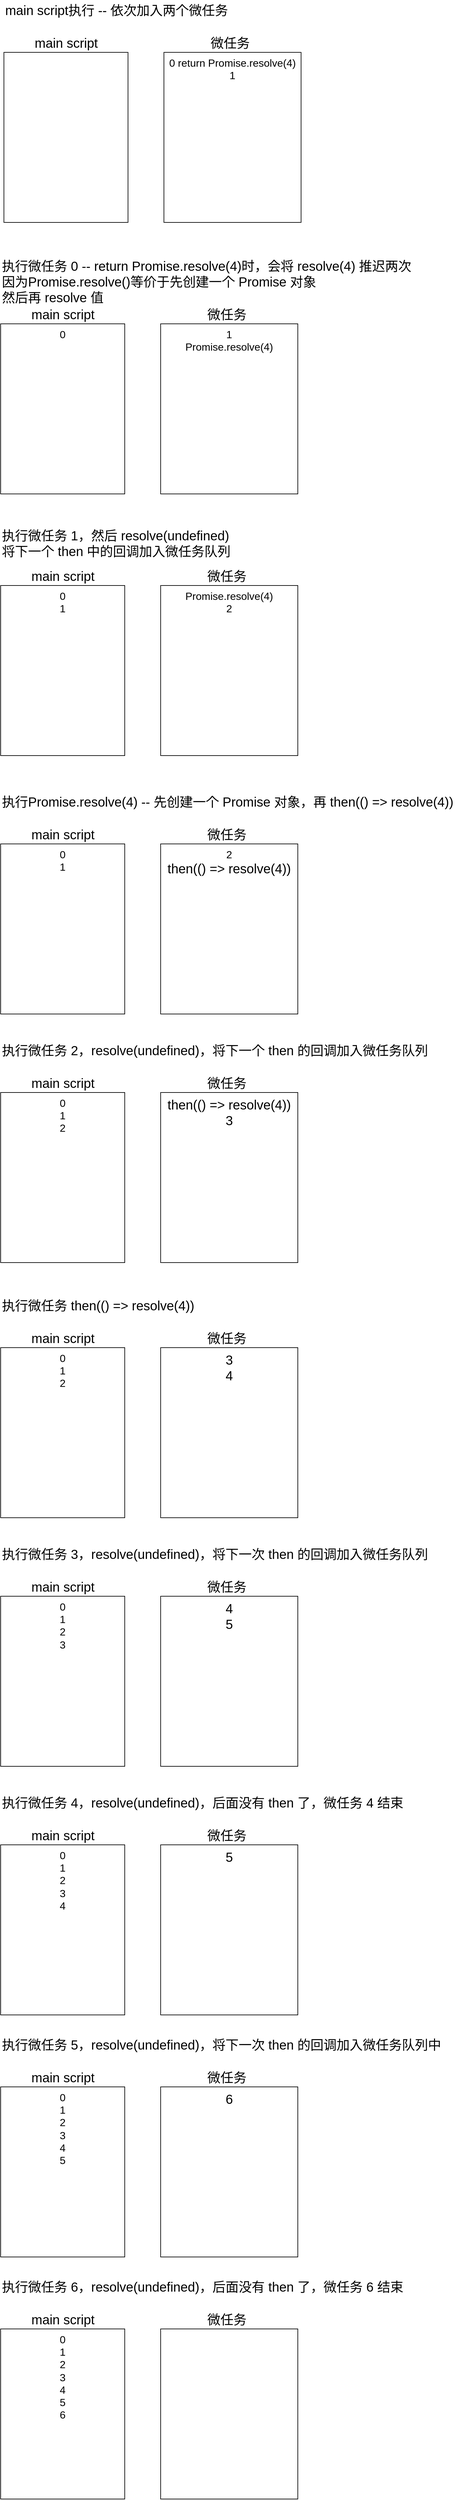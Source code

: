 <mxfile>
    <diagram id="UndoJqYA9WIT1R29rmnT" name="第 1 页">
        <mxGraphModel dx="810" dy="1023" grid="1" gridSize="10" guides="1" tooltips="1" connect="1" arrows="1" fold="1" page="1" pageScale="1" pageWidth="827" pageHeight="1169" math="0" shadow="0">
            <root>
                <mxCell id="0"/>
                <mxCell id="1" parent="0"/>
                <mxCell id="2" value="" style="group" parent="1" vertex="1" connectable="0">
                    <mxGeometry x="280" y="150" width="210" height="290" as="geometry"/>
                </mxCell>
                <mxCell id="3" value="0 return Promise.resolve(4)&lt;br&gt;1" style="rounded=0;whiteSpace=wrap;html=1;verticalAlign=top;fontSize=16;" parent="2" vertex="1">
                    <mxGeometry y="30" width="210.0" height="260" as="geometry"/>
                </mxCell>
                <mxCell id="4" value="微任务" style="text;html=1;align=center;verticalAlign=middle;resizable=0;points=[];autosize=1;strokeColor=none;fillColor=none;fontSize=20;" parent="2" vertex="1">
                    <mxGeometry x="60.789" width="80" height="30" as="geometry"/>
                </mxCell>
                <mxCell id="5" value="" style="group" parent="1" vertex="1" connectable="0">
                    <mxGeometry x="35" y="150" width="190" height="290" as="geometry"/>
                </mxCell>
                <mxCell id="6" value="" style="rounded=0;whiteSpace=wrap;html=1;verticalAlign=top;fontSize=16;" parent="5" vertex="1">
                    <mxGeometry y="30" width="190" height="260" as="geometry"/>
                </mxCell>
                <mxCell id="7" value="main script" style="text;html=1;align=center;verticalAlign=middle;resizable=0;points=[];autosize=1;strokeColor=none;fillColor=none;fontSize=20;" parent="5" vertex="1">
                    <mxGeometry x="40" width="110" height="30" as="geometry"/>
                </mxCell>
                <mxCell id="8" value="main script执行 -- 依次加入两个微任务" style="text;html=1;align=left;verticalAlign=middle;resizable=0;points=[];autosize=1;strokeColor=none;fillColor=none;fontSize=20;" parent="1" vertex="1">
                    <mxGeometry x="35" y="100" width="360" height="30" as="geometry"/>
                </mxCell>
                <mxCell id="9" value="" style="group" vertex="1" connectable="0" parent="1">
                    <mxGeometry x="275" y="565" width="465" height="3045" as="geometry"/>
                </mxCell>
                <mxCell id="10" value="1&lt;br&gt;Promise.resolve(4)" style="rounded=0;whiteSpace=wrap;html=1;verticalAlign=top;fontSize=16;" vertex="1" parent="9">
                    <mxGeometry y="30" width="210.0" height="260" as="geometry"/>
                </mxCell>
                <mxCell id="11" value="微任务" style="text;html=1;align=center;verticalAlign=middle;resizable=0;points=[];autosize=1;strokeColor=none;fillColor=none;fontSize=20;" vertex="1" parent="9">
                    <mxGeometry x="60.789" width="80" height="30" as="geometry"/>
                </mxCell>
                <mxCell id="16" value="" style="group" vertex="1" connectable="0" parent="9">
                    <mxGeometry y="400" width="210" height="290" as="geometry"/>
                </mxCell>
                <mxCell id="17" value="Promise.resolve(4)&lt;br&gt;2" style="rounded=0;whiteSpace=wrap;html=1;verticalAlign=top;fontSize=16;" vertex="1" parent="16">
                    <mxGeometry y="30" width="210.0" height="260" as="geometry"/>
                </mxCell>
                <mxCell id="18" value="微任务" style="text;html=1;align=center;verticalAlign=middle;resizable=0;points=[];autosize=1;strokeColor=none;fillColor=none;fontSize=20;" vertex="1" parent="16">
                    <mxGeometry x="60.789" width="80" height="30" as="geometry"/>
                </mxCell>
                <mxCell id="19" value="" style="group" vertex="1" connectable="0" parent="9">
                    <mxGeometry x="-245" y="400" width="190" height="290" as="geometry"/>
                </mxCell>
                <mxCell id="20" value="0&lt;br&gt;1" style="rounded=0;whiteSpace=wrap;html=1;verticalAlign=top;fontSize=16;" vertex="1" parent="19">
                    <mxGeometry y="30" width="190" height="260" as="geometry"/>
                </mxCell>
                <mxCell id="21" value="main script" style="text;html=1;align=center;verticalAlign=middle;resizable=0;points=[];autosize=1;strokeColor=none;fillColor=none;fontSize=20;" vertex="1" parent="19">
                    <mxGeometry x="40" width="110" height="30" as="geometry"/>
                </mxCell>
                <mxCell id="22" value="执行微任务 1，然后 resolve(undefined)&lt;br&gt;将下一个 then 中的回调加入微任务队列" style="text;html=1;align=left;verticalAlign=middle;resizable=0;points=[];autosize=1;strokeColor=none;fillColor=none;fontSize=20;" vertex="1" parent="9">
                    <mxGeometry x="-245" y="340" width="370" height="50" as="geometry"/>
                </mxCell>
                <mxCell id="23" value="" style="group" vertex="1" connectable="0" parent="9">
                    <mxGeometry y="795" width="210" height="290" as="geometry"/>
                </mxCell>
                <mxCell id="24" value="2&lt;br&gt;&lt;span style=&quot;font-size: 20px ; text-align: left&quot;&gt;then(() =&amp;gt; resolve(4))&lt;/span&gt;" style="rounded=0;whiteSpace=wrap;html=1;verticalAlign=top;fontSize=16;" vertex="1" parent="23">
                    <mxGeometry y="30" width="210.0" height="260" as="geometry"/>
                </mxCell>
                <mxCell id="25" value="微任务" style="text;html=1;align=center;verticalAlign=middle;resizable=0;points=[];autosize=1;strokeColor=none;fillColor=none;fontSize=20;" vertex="1" parent="23">
                    <mxGeometry x="60.789" width="80" height="30" as="geometry"/>
                </mxCell>
                <mxCell id="26" value="" style="group" vertex="1" connectable="0" parent="9">
                    <mxGeometry x="-245" y="795" width="190" height="290" as="geometry"/>
                </mxCell>
                <mxCell id="27" value="0&lt;br&gt;1" style="rounded=0;whiteSpace=wrap;html=1;verticalAlign=top;fontSize=16;" vertex="1" parent="26">
                    <mxGeometry y="30" width="190" height="260" as="geometry"/>
                </mxCell>
                <mxCell id="28" value="main script" style="text;html=1;align=center;verticalAlign=middle;resizable=0;points=[];autosize=1;strokeColor=none;fillColor=none;fontSize=20;" vertex="1" parent="26">
                    <mxGeometry x="40" width="110" height="30" as="geometry"/>
                </mxCell>
                <mxCell id="29" value="执行Promise.resolve(4) -- 先创建一个 Promise 对象，再 then(() =&amp;gt; resolve(4))" style="text;html=1;align=left;verticalAlign=middle;resizable=0;points=[];autosize=1;strokeColor=none;fillColor=none;fontSize=20;" vertex="1" parent="9">
                    <mxGeometry x="-245" y="745" width="710" height="30" as="geometry"/>
                </mxCell>
                <mxCell id="30" value="" style="group" vertex="1" connectable="0" parent="9">
                    <mxGeometry y="1175" width="210" height="290" as="geometry"/>
                </mxCell>
                <mxCell id="31" value="&lt;span style=&quot;font-size: 20px ; text-align: left&quot;&gt;then(() =&amp;gt; resolve(4))&lt;br&gt;3&lt;br&gt;&lt;/span&gt;" style="rounded=0;whiteSpace=wrap;html=1;verticalAlign=top;fontSize=16;" vertex="1" parent="30">
                    <mxGeometry y="30" width="210.0" height="260" as="geometry"/>
                </mxCell>
                <mxCell id="32" value="微任务" style="text;html=1;align=center;verticalAlign=middle;resizable=0;points=[];autosize=1;strokeColor=none;fillColor=none;fontSize=20;" vertex="1" parent="30">
                    <mxGeometry x="60.789" width="80" height="30" as="geometry"/>
                </mxCell>
                <mxCell id="33" value="" style="group" vertex="1" connectable="0" parent="9">
                    <mxGeometry x="-245" y="1175" width="190" height="290" as="geometry"/>
                </mxCell>
                <mxCell id="34" value="0&lt;br&gt;1&lt;br&gt;2" style="rounded=0;whiteSpace=wrap;html=1;verticalAlign=top;fontSize=16;" vertex="1" parent="33">
                    <mxGeometry y="30" width="190" height="260" as="geometry"/>
                </mxCell>
                <mxCell id="35" value="main script" style="text;html=1;align=center;verticalAlign=middle;resizable=0;points=[];autosize=1;strokeColor=none;fillColor=none;fontSize=20;" vertex="1" parent="33">
                    <mxGeometry x="40" width="110" height="30" as="geometry"/>
                </mxCell>
                <mxCell id="36" value="执行微任务 2，resolve(undefined)，将下一个 then 的回调加入微任务队列" style="text;html=1;align=left;verticalAlign=middle;resizable=0;points=[];autosize=1;strokeColor=none;fillColor=none;fontSize=20;" vertex="1" parent="9">
                    <mxGeometry x="-245" y="1125" width="670" height="30" as="geometry"/>
                </mxCell>
                <mxCell id="37" value="" style="group" vertex="1" connectable="0" parent="9">
                    <mxGeometry y="1565" width="210" height="290" as="geometry"/>
                </mxCell>
                <mxCell id="38" value="&lt;span style=&quot;font-size: 20px ; text-align: left&quot;&gt;3&lt;br&gt;4&lt;br&gt;&lt;/span&gt;" style="rounded=0;whiteSpace=wrap;html=1;verticalAlign=top;fontSize=16;" vertex="1" parent="37">
                    <mxGeometry y="30" width="210.0" height="260" as="geometry"/>
                </mxCell>
                <mxCell id="39" value="微任务" style="text;html=1;align=center;verticalAlign=middle;resizable=0;points=[];autosize=1;strokeColor=none;fillColor=none;fontSize=20;" vertex="1" parent="37">
                    <mxGeometry x="60.789" width="80" height="30" as="geometry"/>
                </mxCell>
                <mxCell id="40" value="" style="group" vertex="1" connectable="0" parent="9">
                    <mxGeometry x="-245" y="1565" width="190" height="290" as="geometry"/>
                </mxCell>
                <mxCell id="41" value="0&lt;br&gt;1&lt;br&gt;2" style="rounded=0;whiteSpace=wrap;html=1;verticalAlign=top;fontSize=16;" vertex="1" parent="40">
                    <mxGeometry y="30" width="190" height="260" as="geometry"/>
                </mxCell>
                <mxCell id="42" value="main script" style="text;html=1;align=center;verticalAlign=middle;resizable=0;points=[];autosize=1;strokeColor=none;fillColor=none;fontSize=20;" vertex="1" parent="40">
                    <mxGeometry x="40" width="110" height="30" as="geometry"/>
                </mxCell>
                <mxCell id="43" value="执行微任务 then(() =&amp;gt; resolve(4))" style="text;html=1;align=left;verticalAlign=middle;resizable=0;points=[];autosize=1;strokeColor=none;fillColor=none;fontSize=20;" vertex="1" parent="9">
                    <mxGeometry x="-245" y="1515" width="310" height="30" as="geometry"/>
                </mxCell>
                <mxCell id="44" value="" style="group" vertex="1" connectable="0" parent="9">
                    <mxGeometry y="1945" width="210" height="290" as="geometry"/>
                </mxCell>
                <mxCell id="45" value="&lt;span style=&quot;font-size: 20px ; text-align: left&quot;&gt;4&lt;br&gt;5&lt;br&gt;&lt;/span&gt;" style="rounded=0;whiteSpace=wrap;html=1;verticalAlign=top;fontSize=16;" vertex="1" parent="44">
                    <mxGeometry y="30" width="210.0" height="260" as="geometry"/>
                </mxCell>
                <mxCell id="46" value="微任务" style="text;html=1;align=center;verticalAlign=middle;resizable=0;points=[];autosize=1;strokeColor=none;fillColor=none;fontSize=20;" vertex="1" parent="44">
                    <mxGeometry x="60.789" width="80" height="30" as="geometry"/>
                </mxCell>
                <mxCell id="47" value="" style="group" vertex="1" connectable="0" parent="9">
                    <mxGeometry x="-245" y="1945" width="190" height="290" as="geometry"/>
                </mxCell>
                <mxCell id="48" value="0&lt;br&gt;1&lt;br&gt;2&lt;br&gt;3" style="rounded=0;whiteSpace=wrap;html=1;verticalAlign=top;fontSize=16;" vertex="1" parent="47">
                    <mxGeometry y="30" width="190" height="260" as="geometry"/>
                </mxCell>
                <mxCell id="49" value="main script" style="text;html=1;align=center;verticalAlign=middle;resizable=0;points=[];autosize=1;strokeColor=none;fillColor=none;fontSize=20;" vertex="1" parent="47">
                    <mxGeometry x="40" width="110" height="30" as="geometry"/>
                </mxCell>
                <mxCell id="50" value="执行微任务 3，resolve(undefined)，将下一次 then 的回调加入微任务队列" style="text;html=1;align=left;verticalAlign=middle;resizable=0;points=[];autosize=1;strokeColor=none;fillColor=none;fontSize=20;" vertex="1" parent="9">
                    <mxGeometry x="-245" y="1895" width="670" height="30" as="geometry"/>
                </mxCell>
                <mxCell id="51" value="" style="group" vertex="1" connectable="0" parent="9">
                    <mxGeometry y="2325" width="210" height="290" as="geometry"/>
                </mxCell>
                <mxCell id="52" value="&lt;span style=&quot;font-size: 20px ; text-align: left&quot;&gt;5&lt;br&gt;&lt;/span&gt;" style="rounded=0;whiteSpace=wrap;html=1;verticalAlign=top;fontSize=16;" vertex="1" parent="51">
                    <mxGeometry y="30" width="210.0" height="260" as="geometry"/>
                </mxCell>
                <mxCell id="53" value="微任务" style="text;html=1;align=center;verticalAlign=middle;resizable=0;points=[];autosize=1;strokeColor=none;fillColor=none;fontSize=20;" vertex="1" parent="51">
                    <mxGeometry x="60.789" width="80" height="30" as="geometry"/>
                </mxCell>
                <mxCell id="54" value="" style="group" vertex="1" connectable="0" parent="9">
                    <mxGeometry x="-245" y="2325" width="190" height="290" as="geometry"/>
                </mxCell>
                <mxCell id="55" value="0&lt;br&gt;1&lt;br&gt;2&lt;br&gt;3&lt;br&gt;4" style="rounded=0;whiteSpace=wrap;html=1;verticalAlign=top;fontSize=16;" vertex="1" parent="54">
                    <mxGeometry y="30" width="190" height="260" as="geometry"/>
                </mxCell>
                <mxCell id="56" value="main script" style="text;html=1;align=center;verticalAlign=middle;resizable=0;points=[];autosize=1;strokeColor=none;fillColor=none;fontSize=20;" vertex="1" parent="54">
                    <mxGeometry x="40" width="110" height="30" as="geometry"/>
                </mxCell>
                <mxCell id="57" value="执行微任务 4，resolve(undefined)，后面没有 then 了，微任务 4 结束" style="text;html=1;align=left;verticalAlign=middle;resizable=0;points=[];autosize=1;strokeColor=none;fillColor=none;fontSize=20;" vertex="1" parent="9">
                    <mxGeometry x="-245" y="2275" width="630" height="30" as="geometry"/>
                </mxCell>
                <mxCell id="58" value="" style="group" vertex="1" connectable="0" parent="9">
                    <mxGeometry y="2695" width="210" height="290" as="geometry"/>
                </mxCell>
                <mxCell id="59" value="&lt;span style=&quot;font-size: 20px ; text-align: left&quot;&gt;6&lt;br&gt;&lt;/span&gt;" style="rounded=0;whiteSpace=wrap;html=1;verticalAlign=top;fontSize=16;" vertex="1" parent="58">
                    <mxGeometry y="30" width="210.0" height="260" as="geometry"/>
                </mxCell>
                <mxCell id="60" value="微任务" style="text;html=1;align=center;verticalAlign=middle;resizable=0;points=[];autosize=1;strokeColor=none;fillColor=none;fontSize=20;" vertex="1" parent="58">
                    <mxGeometry x="60.789" width="80" height="30" as="geometry"/>
                </mxCell>
                <mxCell id="61" value="" style="group" vertex="1" connectable="0" parent="9">
                    <mxGeometry x="-245" y="2695" width="190" height="290" as="geometry"/>
                </mxCell>
                <mxCell id="62" value="0&lt;br&gt;1&lt;br&gt;2&lt;br&gt;3&lt;br&gt;4&lt;br&gt;5" style="rounded=0;whiteSpace=wrap;html=1;verticalAlign=top;fontSize=16;" vertex="1" parent="61">
                    <mxGeometry y="30" width="190" height="260" as="geometry"/>
                </mxCell>
                <mxCell id="63" value="main script" style="text;html=1;align=center;verticalAlign=middle;resizable=0;points=[];autosize=1;strokeColor=none;fillColor=none;fontSize=20;" vertex="1" parent="61">
                    <mxGeometry x="40" width="110" height="30" as="geometry"/>
                </mxCell>
                <mxCell id="64" value="执行微任务 5，resolve(undefined)，将下一次 then 的回调加入微任务队列中" style="text;html=1;align=left;verticalAlign=middle;resizable=0;points=[];autosize=1;strokeColor=none;fillColor=none;fontSize=20;" vertex="1" parent="9">
                    <mxGeometry x="-245" y="2645" width="690" height="30" as="geometry"/>
                </mxCell>
                <mxCell id="65" value="" style="group" vertex="1" connectable="0" parent="9">
                    <mxGeometry y="3065" width="210" height="290" as="geometry"/>
                </mxCell>
                <mxCell id="66" value="&lt;span style=&quot;font-size: 20px ; text-align: left&quot;&gt;&lt;br&gt;&lt;/span&gt;" style="rounded=0;whiteSpace=wrap;html=1;verticalAlign=top;fontSize=16;" vertex="1" parent="65">
                    <mxGeometry y="30" width="210.0" height="260" as="geometry"/>
                </mxCell>
                <mxCell id="67" value="微任务" style="text;html=1;align=center;verticalAlign=middle;resizable=0;points=[];autosize=1;strokeColor=none;fillColor=none;fontSize=20;" vertex="1" parent="65">
                    <mxGeometry x="60.789" width="80" height="30" as="geometry"/>
                </mxCell>
                <mxCell id="68" value="" style="group" vertex="1" connectable="0" parent="9">
                    <mxGeometry x="-245" y="3065" width="190" height="290" as="geometry"/>
                </mxCell>
                <mxCell id="69" value="0&lt;br&gt;1&lt;br&gt;2&lt;br&gt;3&lt;br&gt;4&lt;br&gt;5&lt;br&gt;6" style="rounded=0;whiteSpace=wrap;html=1;verticalAlign=top;fontSize=16;" vertex="1" parent="68">
                    <mxGeometry y="30" width="190" height="260" as="geometry"/>
                </mxCell>
                <mxCell id="70" value="main script" style="text;html=1;align=center;verticalAlign=middle;resizable=0;points=[];autosize=1;strokeColor=none;fillColor=none;fontSize=20;" vertex="1" parent="68">
                    <mxGeometry x="40" width="110" height="30" as="geometry"/>
                </mxCell>
                <mxCell id="71" value="执行微任务 6，resolve(undefined)，后面没有 then 了，微任务 6 结束" style="text;html=1;align=left;verticalAlign=middle;resizable=0;points=[];autosize=1;strokeColor=none;fillColor=none;fontSize=20;" vertex="1" parent="9">
                    <mxGeometry x="-245" y="3015" width="630" height="30" as="geometry"/>
                </mxCell>
                <mxCell id="12" value="" style="group" vertex="1" connectable="0" parent="1">
                    <mxGeometry x="30" y="565" width="190" height="290" as="geometry"/>
                </mxCell>
                <mxCell id="13" value="0" style="rounded=0;whiteSpace=wrap;html=1;verticalAlign=top;fontSize=16;" vertex="1" parent="12">
                    <mxGeometry y="30" width="190" height="260" as="geometry"/>
                </mxCell>
                <mxCell id="14" value="main script" style="text;html=1;align=center;verticalAlign=middle;resizable=0;points=[];autosize=1;strokeColor=none;fillColor=none;fontSize=20;" vertex="1" parent="12">
                    <mxGeometry x="40" width="110" height="30" as="geometry"/>
                </mxCell>
                <mxCell id="15" value="执行微任务 0 -- return Promise.resolve(4)时，会将 resolve(4) 推迟两次&lt;br&gt;因为Promise.resolve()等价于先创建一个 Promise 对象&lt;br&gt;然后再 resolve 值" style="text;html=1;align=left;verticalAlign=middle;resizable=0;points=[];autosize=1;strokeColor=none;fillColor=none;fontSize=20;" vertex="1" parent="1">
                    <mxGeometry x="30" y="490" width="640" height="80" as="geometry"/>
                </mxCell>
            </root>
        </mxGraphModel>
    </diagram>
</mxfile>

